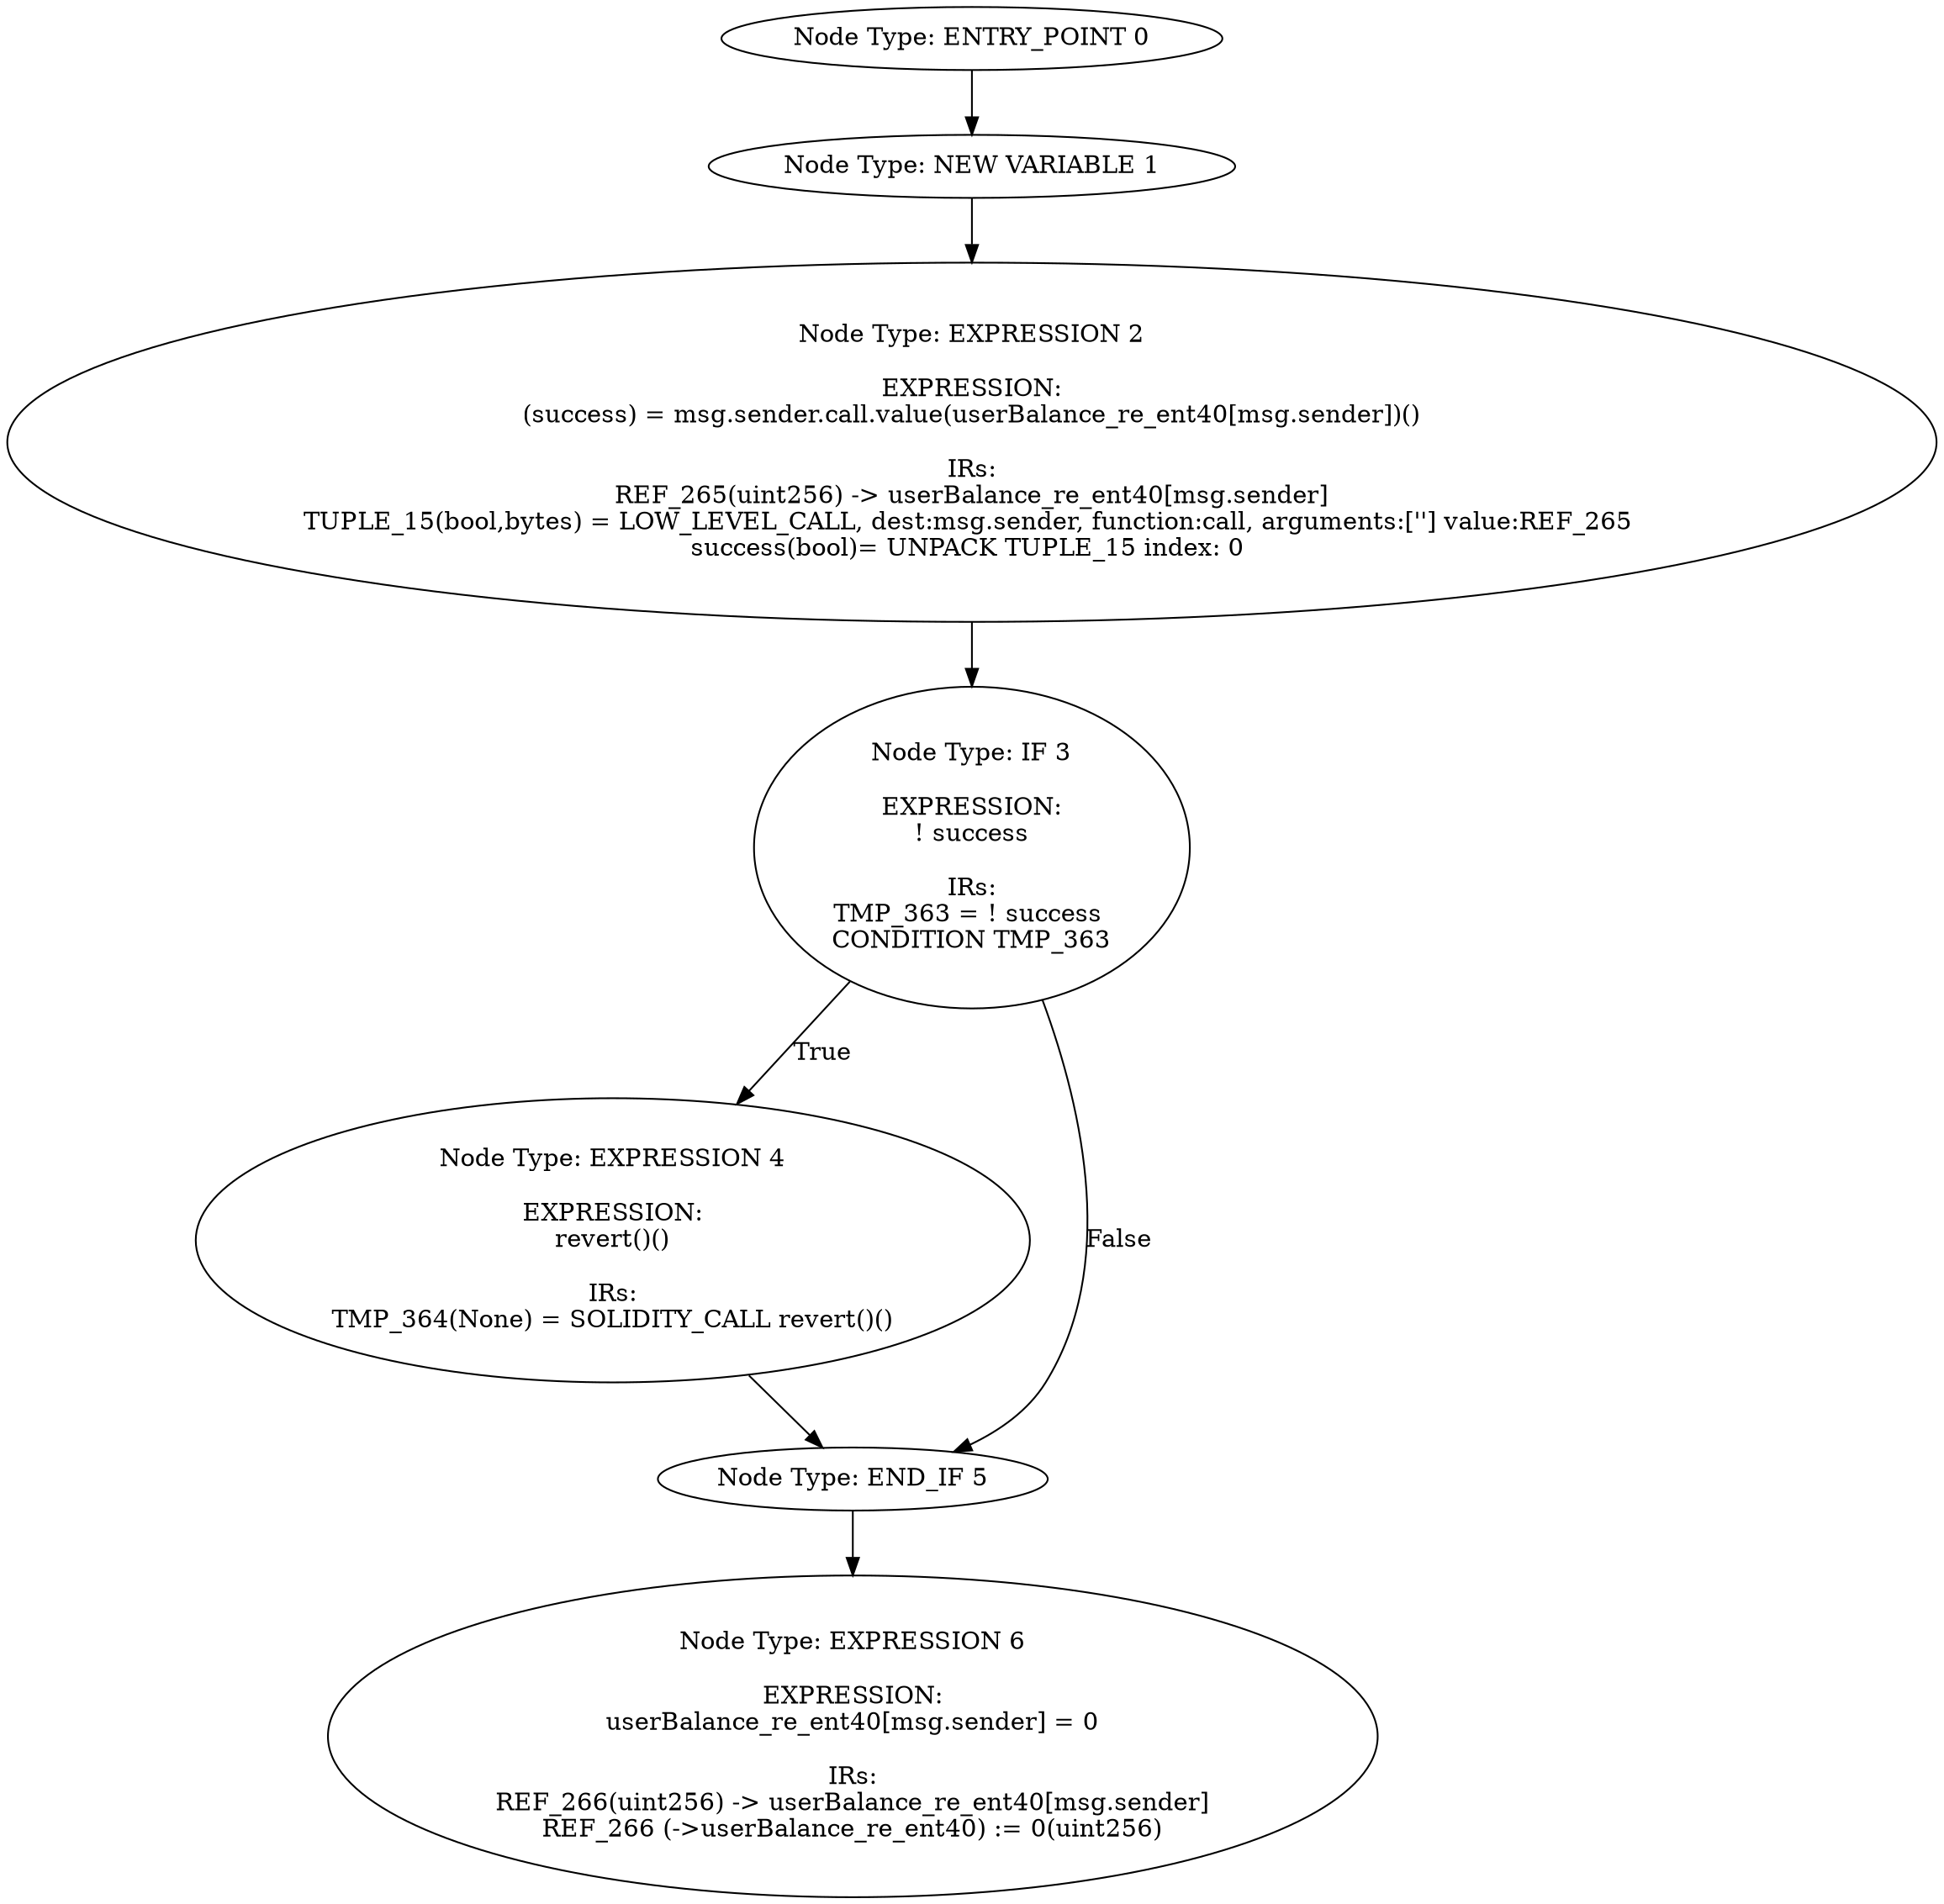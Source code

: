 digraph{
0[label="Node Type: ENTRY_POINT 0
"];
0->1;
1[label="Node Type: NEW VARIABLE 1
"];
1->2;
2[label="Node Type: EXPRESSION 2

EXPRESSION:
(success) = msg.sender.call.value(userBalance_re_ent40[msg.sender])()

IRs:
REF_265(uint256) -> userBalance_re_ent40[msg.sender]
TUPLE_15(bool,bytes) = LOW_LEVEL_CALL, dest:msg.sender, function:call, arguments:[''] value:REF_265 
success(bool)= UNPACK TUPLE_15 index: 0 "];
2->3;
3[label="Node Type: IF 3

EXPRESSION:
! success

IRs:
TMP_363 = ! success 
CONDITION TMP_363"];
3->4[label="True"];
3->5[label="False"];
4[label="Node Type: EXPRESSION 4

EXPRESSION:
revert()()

IRs:
TMP_364(None) = SOLIDITY_CALL revert()()"];
4->5;
5[label="Node Type: END_IF 5
"];
5->6;
6[label="Node Type: EXPRESSION 6

EXPRESSION:
userBalance_re_ent40[msg.sender] = 0

IRs:
REF_266(uint256) -> userBalance_re_ent40[msg.sender]
REF_266 (->userBalance_re_ent40) := 0(uint256)"];
}
